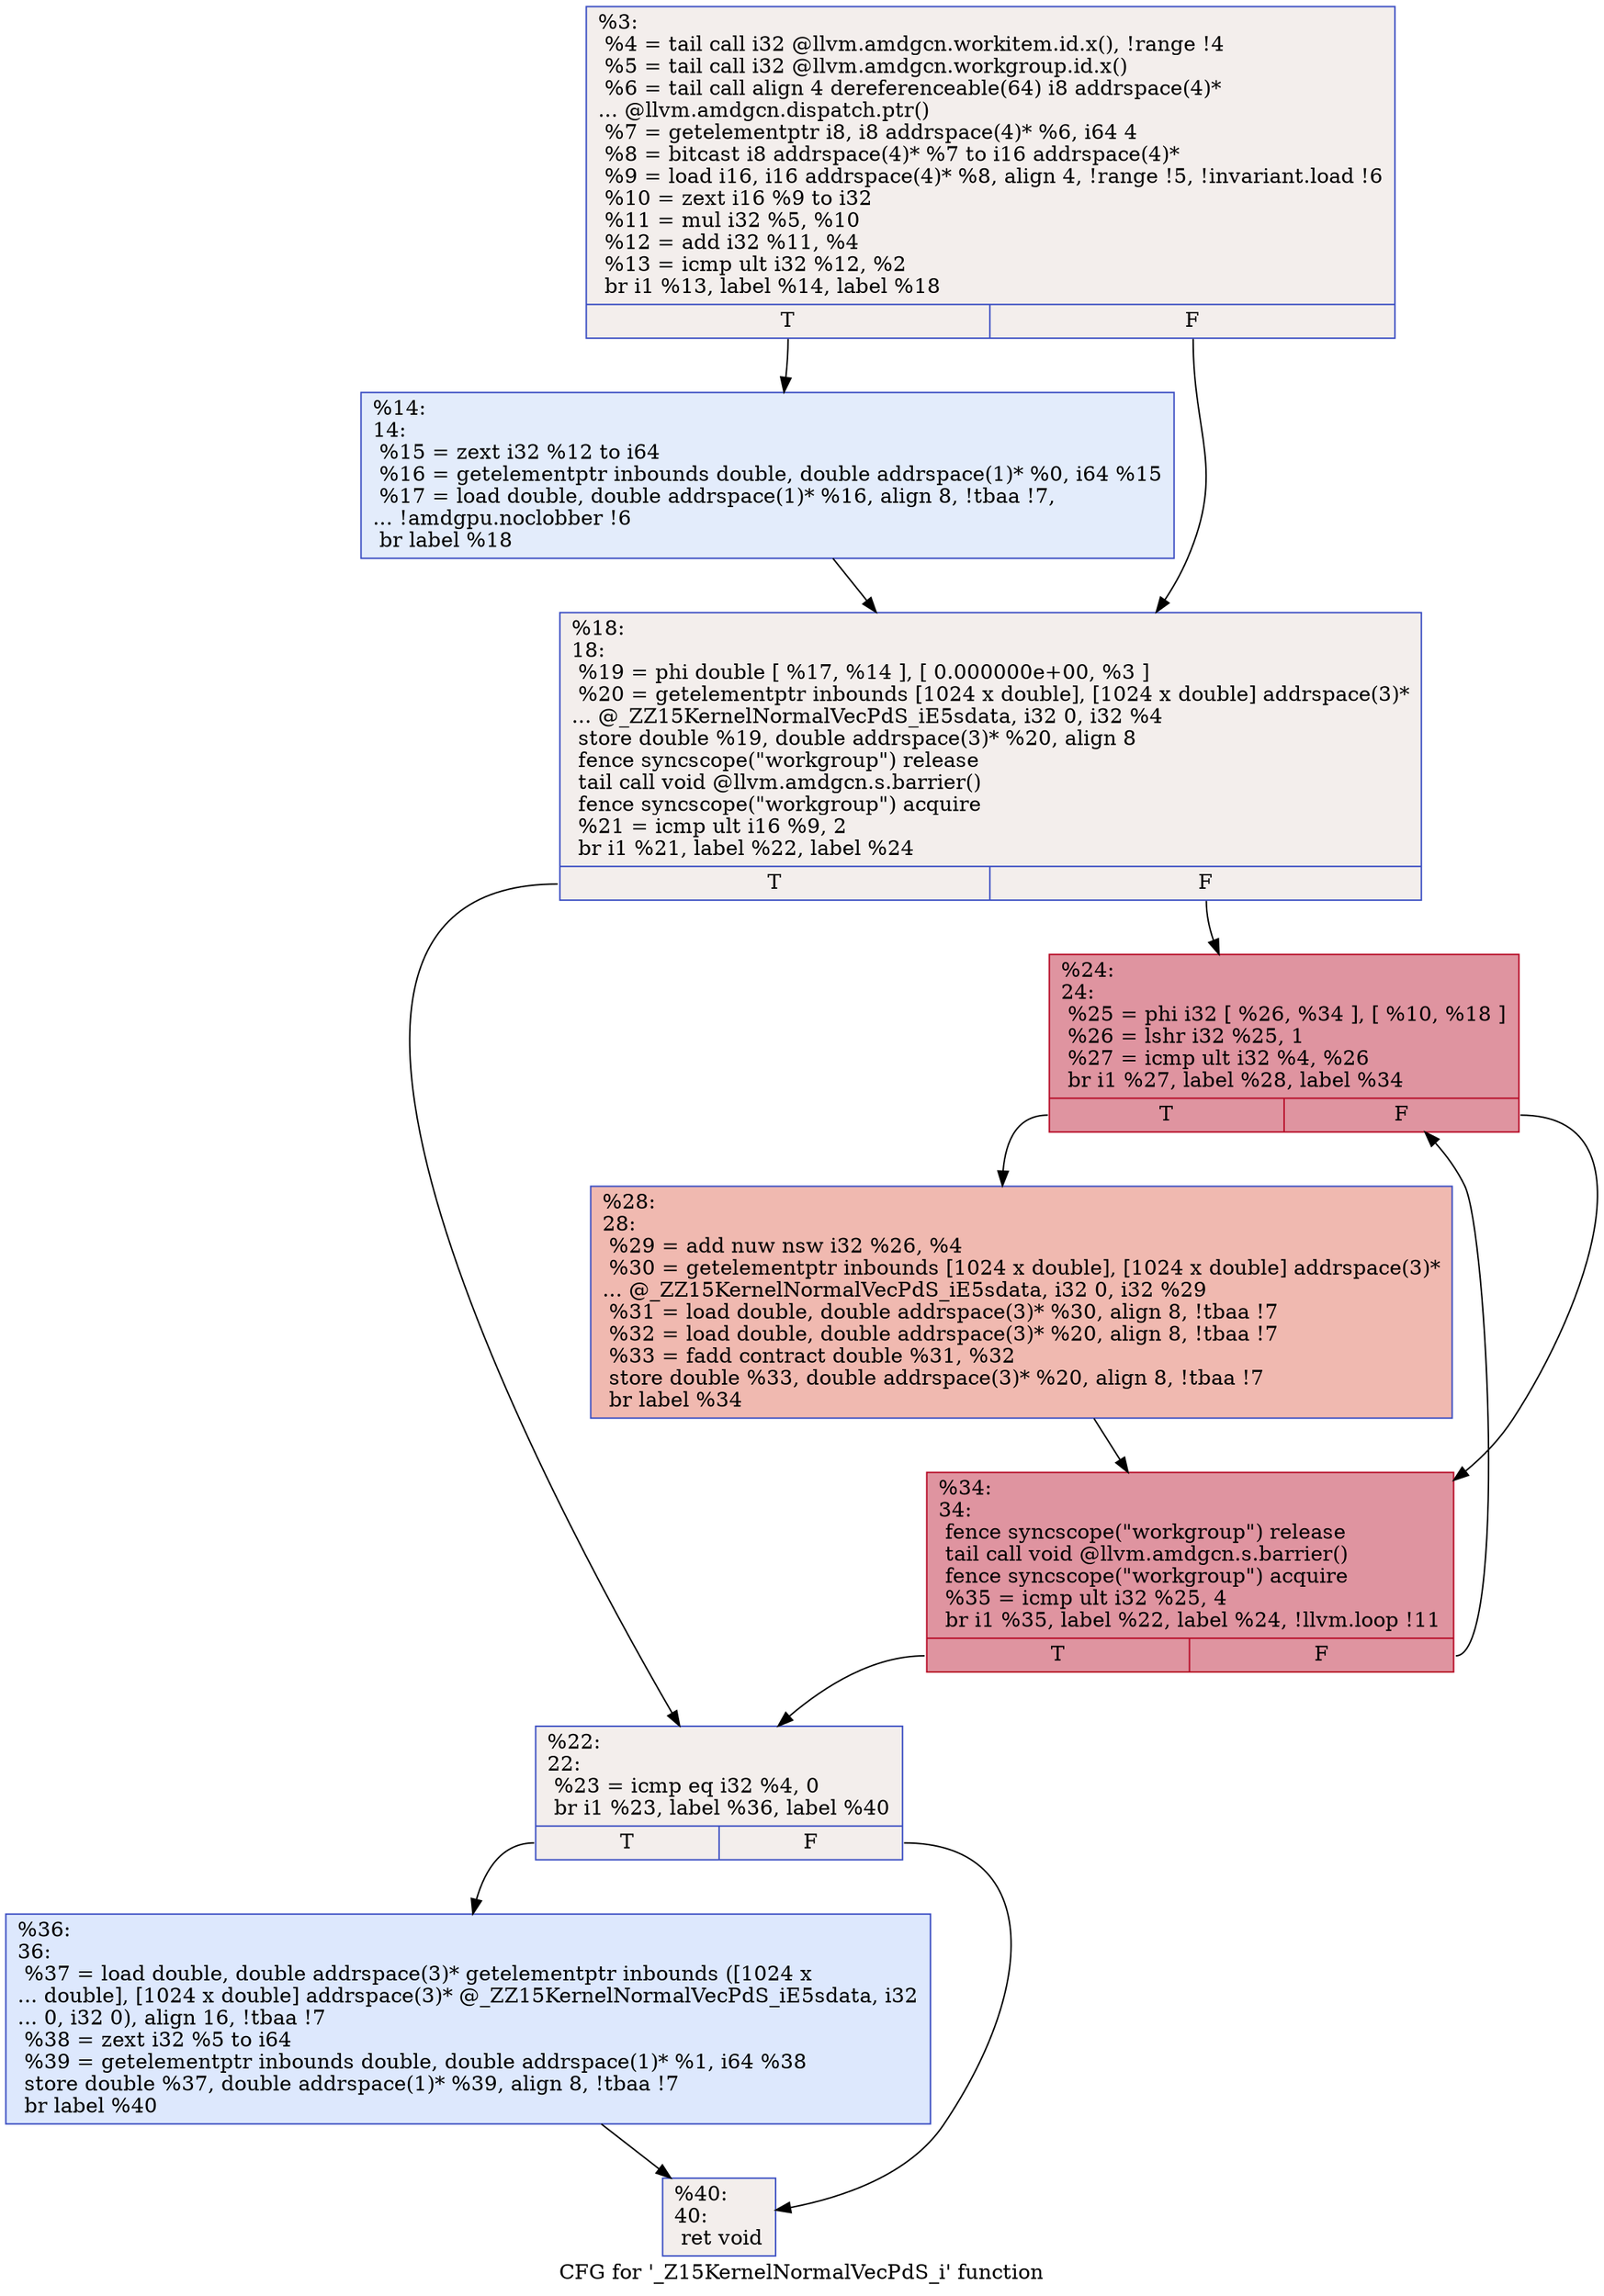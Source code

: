 digraph "CFG for '_Z15KernelNormalVecPdS_i' function" {
	label="CFG for '_Z15KernelNormalVecPdS_i' function";

	Node0x60ab380 [shape=record,color="#3d50c3ff", style=filled, fillcolor="#e3d9d370",label="{%3:\l  %4 = tail call i32 @llvm.amdgcn.workitem.id.x(), !range !4\l  %5 = tail call i32 @llvm.amdgcn.workgroup.id.x()\l  %6 = tail call align 4 dereferenceable(64) i8 addrspace(4)*\l... @llvm.amdgcn.dispatch.ptr()\l  %7 = getelementptr i8, i8 addrspace(4)* %6, i64 4\l  %8 = bitcast i8 addrspace(4)* %7 to i16 addrspace(4)*\l  %9 = load i16, i16 addrspace(4)* %8, align 4, !range !5, !invariant.load !6\l  %10 = zext i16 %9 to i32\l  %11 = mul i32 %5, %10\l  %12 = add i32 %11, %4\l  %13 = icmp ult i32 %12, %2\l  br i1 %13, label %14, label %18\l|{<s0>T|<s1>F}}"];
	Node0x60ab380:s0 -> Node0x60ac110;
	Node0x60ab380:s1 -> Node0x60ad310;
	Node0x60ac110 [shape=record,color="#3d50c3ff", style=filled, fillcolor="#bfd3f670",label="{%14:\l14:                                               \l  %15 = zext i32 %12 to i64\l  %16 = getelementptr inbounds double, double addrspace(1)* %0, i64 %15\l  %17 = load double, double addrspace(1)* %16, align 8, !tbaa !7,\l... !amdgpu.noclobber !6\l  br label %18\l}"];
	Node0x60ac110 -> Node0x60ad310;
	Node0x60ad310 [shape=record,color="#3d50c3ff", style=filled, fillcolor="#e3d9d370",label="{%18:\l18:                                               \l  %19 = phi double [ %17, %14 ], [ 0.000000e+00, %3 ]\l  %20 = getelementptr inbounds [1024 x double], [1024 x double] addrspace(3)*\l... @_ZZ15KernelNormalVecPdS_iE5sdata, i32 0, i32 %4\l  store double %19, double addrspace(3)* %20, align 8\l  fence syncscope(\"workgroup\") release\l  tail call void @llvm.amdgcn.s.barrier()\l  fence syncscope(\"workgroup\") acquire\l  %21 = icmp ult i16 %9, 2\l  br i1 %21, label %22, label %24\l|{<s0>T|<s1>F}}"];
	Node0x60ad310:s0 -> Node0x60aee20;
	Node0x60ad310:s1 -> Node0x60aeeb0;
	Node0x60aee20 [shape=record,color="#3d50c3ff", style=filled, fillcolor="#e3d9d370",label="{%22:\l22:                                               \l  %23 = icmp eq i32 %4, 0\l  br i1 %23, label %36, label %40\l|{<s0>T|<s1>F}}"];
	Node0x60aee20:s0 -> Node0x60af080;
	Node0x60aee20:s1 -> Node0x60af0d0;
	Node0x60aeeb0 [shape=record,color="#b70d28ff", style=filled, fillcolor="#b70d2870",label="{%24:\l24:                                               \l  %25 = phi i32 [ %26, %34 ], [ %10, %18 ]\l  %26 = lshr i32 %25, 1\l  %27 = icmp ult i32 %4, %26\l  br i1 %27, label %28, label %34\l|{<s0>T|<s1>F}}"];
	Node0x60aeeb0:s0 -> Node0x60af4d0;
	Node0x60aeeb0:s1 -> Node0x60af240;
	Node0x60af4d0 [shape=record,color="#3d50c3ff", style=filled, fillcolor="#de614d70",label="{%28:\l28:                                               \l  %29 = add nuw nsw i32 %26, %4\l  %30 = getelementptr inbounds [1024 x double], [1024 x double] addrspace(3)*\l... @_ZZ15KernelNormalVecPdS_iE5sdata, i32 0, i32 %29\l  %31 = load double, double addrspace(3)* %30, align 8, !tbaa !7\l  %32 = load double, double addrspace(3)* %20, align 8, !tbaa !7\l  %33 = fadd contract double %31, %32\l  store double %33, double addrspace(3)* %20, align 8, !tbaa !7\l  br label %34\l}"];
	Node0x60af4d0 -> Node0x60af240;
	Node0x60af240 [shape=record,color="#b70d28ff", style=filled, fillcolor="#b70d2870",label="{%34:\l34:                                               \l  fence syncscope(\"workgroup\") release\l  tail call void @llvm.amdgcn.s.barrier()\l  fence syncscope(\"workgroup\") acquire\l  %35 = icmp ult i32 %25, 4\l  br i1 %35, label %22, label %24, !llvm.loop !11\l|{<s0>T|<s1>F}}"];
	Node0x60af240:s0 -> Node0x60aee20;
	Node0x60af240:s1 -> Node0x60aeeb0;
	Node0x60af080 [shape=record,color="#3d50c3ff", style=filled, fillcolor="#b2ccfb70",label="{%36:\l36:                                               \l  %37 = load double, double addrspace(3)* getelementptr inbounds ([1024 x\l... double], [1024 x double] addrspace(3)* @_ZZ15KernelNormalVecPdS_iE5sdata, i32\l... 0, i32 0), align 16, !tbaa !7\l  %38 = zext i32 %5 to i64\l  %39 = getelementptr inbounds double, double addrspace(1)* %1, i64 %38\l  store double %37, double addrspace(1)* %39, align 8, !tbaa !7\l  br label %40\l}"];
	Node0x60af080 -> Node0x60af0d0;
	Node0x60af0d0 [shape=record,color="#3d50c3ff", style=filled, fillcolor="#e3d9d370",label="{%40:\l40:                                               \l  ret void\l}"];
}
